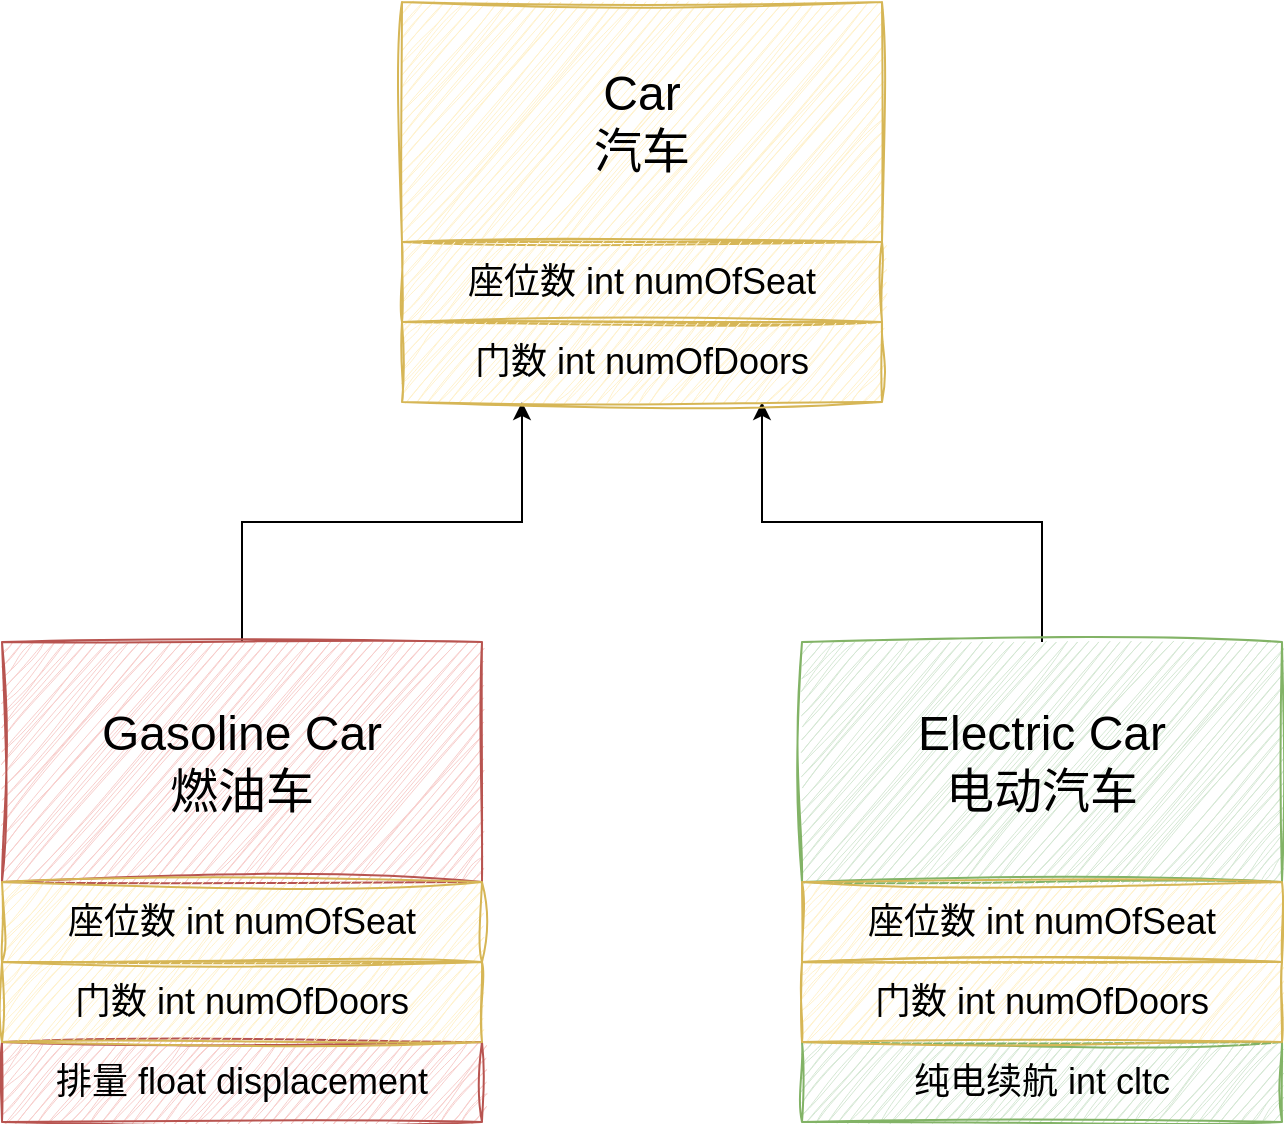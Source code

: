 <mxfile version="27.0.5">
  <diagram name="Page-1" id="e9M_LCWM8htkTA8dqFIB">
    <mxGraphModel dx="946" dy="679" grid="1" gridSize="10" guides="1" tooltips="1" connect="1" arrows="1" fold="1" page="1" pageScale="1" pageWidth="850" pageHeight="1100" math="0" shadow="0">
      <root>
        <mxCell id="0" />
        <mxCell id="1" parent="0" />
        <mxCell id="h5w4guH996BRRDDJ7Wcj-13" style="edgeStyle=orthogonalEdgeStyle;rounded=0;orthogonalLoop=1;jettySize=auto;html=1;entryX=0.25;entryY=1;entryDx=0;entryDy=0;" edge="1" parent="1" source="h5w4guH996BRRDDJ7Wcj-1" target="h5w4guH996BRRDDJ7Wcj-11">
          <mxGeometry relative="1" as="geometry" />
        </mxCell>
        <mxCell id="h5w4guH996BRRDDJ7Wcj-1" value="&lt;font style=&quot;font-size: 24px;&quot;&gt;Gasoline Car&lt;/font&gt;&lt;div&gt;&lt;font style=&quot;font-size: 24px;&quot;&gt;燃油车&lt;/font&gt;&lt;/div&gt;" style="rounded=0;whiteSpace=wrap;html=1;shadow=0;sketch=1;curveFitting=1;jiggle=2;fillColor=#f8cecc;strokeColor=#b85450;" vertex="1" parent="1">
          <mxGeometry x="80" y="360" width="240" height="120" as="geometry" />
        </mxCell>
        <mxCell id="h5w4guH996BRRDDJ7Wcj-2" value="&lt;font style=&quot;font-size: 18px;&quot;&gt;座位数 int numOfSeat&lt;/font&gt;" style="rounded=0;whiteSpace=wrap;html=1;fillColor=#fff2cc;strokeColor=#d6b656;sketch=1;curveFitting=1;jiggle=2;" vertex="1" parent="1">
          <mxGeometry x="80" y="480" width="240" height="40" as="geometry" />
        </mxCell>
        <mxCell id="h5w4guH996BRRDDJ7Wcj-3" value="&lt;span style=&quot;font-size: 18px;&quot;&gt;排量 float&amp;nbsp;&lt;/span&gt;&lt;span style=&quot;font-size: 18px; background-color: transparent; color: light-dark(rgb(0, 0, 0), rgb(255, 255, 255));&quot;&gt;displacement&lt;/span&gt;" style="rounded=0;whiteSpace=wrap;html=1;fillColor=#f8cecc;strokeColor=#b85450;sketch=1;curveFitting=1;jiggle=2;" vertex="1" parent="1">
          <mxGeometry x="80" y="560" width="240" height="40" as="geometry" />
        </mxCell>
        <mxCell id="h5w4guH996BRRDDJ7Wcj-4" value="&lt;span style=&quot;font-size: 18px;&quot;&gt;门数 int&amp;nbsp;&lt;/span&gt;&lt;span style=&quot;font-size: 18px; background-color: transparent; color: light-dark(rgb(0, 0, 0), rgb(255, 255, 255));&quot;&gt;numOfDoors&lt;/span&gt;" style="rounded=0;whiteSpace=wrap;html=1;fillColor=#fff2cc;strokeColor=#d6b656;sketch=1;curveFitting=1;jiggle=2;" vertex="1" parent="1">
          <mxGeometry x="80" y="520" width="240" height="40" as="geometry" />
        </mxCell>
        <mxCell id="h5w4guH996BRRDDJ7Wcj-14" style="edgeStyle=orthogonalEdgeStyle;rounded=0;orthogonalLoop=1;jettySize=auto;html=1;entryX=0.75;entryY=1;entryDx=0;entryDy=0;" edge="1" parent="1" source="h5w4guH996BRRDDJ7Wcj-5" target="h5w4guH996BRRDDJ7Wcj-11">
          <mxGeometry relative="1" as="geometry" />
        </mxCell>
        <mxCell id="h5w4guH996BRRDDJ7Wcj-5" value="&lt;font style=&quot;font-size: 24px;&quot;&gt;Electric Car&lt;/font&gt;&lt;div&gt;&lt;font style=&quot;font-size: 24px;&quot;&gt;电动汽车&lt;/font&gt;&lt;/div&gt;" style="rounded=0;whiteSpace=wrap;html=1;shadow=0;sketch=1;curveFitting=1;jiggle=2;fillColor=#d5e8d4;strokeColor=#82b366;" vertex="1" parent="1">
          <mxGeometry x="480" y="360" width="240" height="120" as="geometry" />
        </mxCell>
        <mxCell id="h5w4guH996BRRDDJ7Wcj-6" value="&lt;font style=&quot;font-size: 18px;&quot;&gt;座位数 int numOfSeat&lt;/font&gt;" style="rounded=0;whiteSpace=wrap;html=1;fillColor=#fff2cc;strokeColor=#d6b656;sketch=1;curveFitting=1;jiggle=2;" vertex="1" parent="1">
          <mxGeometry x="480" y="480" width="240" height="40" as="geometry" />
        </mxCell>
        <mxCell id="h5w4guH996BRRDDJ7Wcj-7" value="&lt;span style=&quot;font-size: 18px;&quot;&gt;纯电续航 int cltc&lt;/span&gt;" style="rounded=0;whiteSpace=wrap;html=1;fillColor=#d5e8d4;strokeColor=#82b366;sketch=1;curveFitting=1;jiggle=2;" vertex="1" parent="1">
          <mxGeometry x="480" y="560" width="240" height="40" as="geometry" />
        </mxCell>
        <mxCell id="h5w4guH996BRRDDJ7Wcj-8" value="&lt;span style=&quot;font-size: 18px;&quot;&gt;门数 int&amp;nbsp;&lt;/span&gt;&lt;span style=&quot;font-size: 18px; background-color: transparent; color: light-dark(rgb(0, 0, 0), rgb(255, 255, 255));&quot;&gt;numOfDoors&lt;/span&gt;" style="rounded=0;whiteSpace=wrap;html=1;fillColor=#fff2cc;strokeColor=#d6b656;sketch=1;curveFitting=1;jiggle=2;" vertex="1" parent="1">
          <mxGeometry x="480" y="520" width="240" height="40" as="geometry" />
        </mxCell>
        <mxCell id="h5w4guH996BRRDDJ7Wcj-9" value="&lt;font style=&quot;font-size: 24px;&quot;&gt;Car&lt;/font&gt;&lt;div&gt;&lt;font style=&quot;font-size: 24px;&quot;&gt;汽车&lt;/font&gt;&lt;/div&gt;" style="rounded=0;whiteSpace=wrap;html=1;shadow=0;sketch=1;curveFitting=1;jiggle=2;fillColor=#fff2cc;strokeColor=#d6b656;" vertex="1" parent="1">
          <mxGeometry x="280" y="40" width="240" height="120" as="geometry" />
        </mxCell>
        <mxCell id="h5w4guH996BRRDDJ7Wcj-10" value="&lt;font style=&quot;font-size: 18px;&quot;&gt;座位数 int numOfSeat&lt;/font&gt;" style="rounded=0;whiteSpace=wrap;html=1;fillColor=#fff2cc;strokeColor=#d6b656;sketch=1;curveFitting=1;jiggle=2;" vertex="1" parent="1">
          <mxGeometry x="280" y="160" width="240" height="40" as="geometry" />
        </mxCell>
        <mxCell id="h5w4guH996BRRDDJ7Wcj-11" value="&lt;span style=&quot;font-size: 18px;&quot;&gt;门数 int&amp;nbsp;&lt;/span&gt;&lt;span style=&quot;font-size: 18px; background-color: transparent; color: light-dark(rgb(0, 0, 0), rgb(255, 255, 255));&quot;&gt;numOfDoors&lt;/span&gt;" style="rounded=0;whiteSpace=wrap;html=1;fillColor=#fff2cc;strokeColor=#d6b656;sketch=1;curveFitting=1;jiggle=2;" vertex="1" parent="1">
          <mxGeometry x="280" y="200" width="240" height="40" as="geometry" />
        </mxCell>
      </root>
    </mxGraphModel>
  </diagram>
</mxfile>
